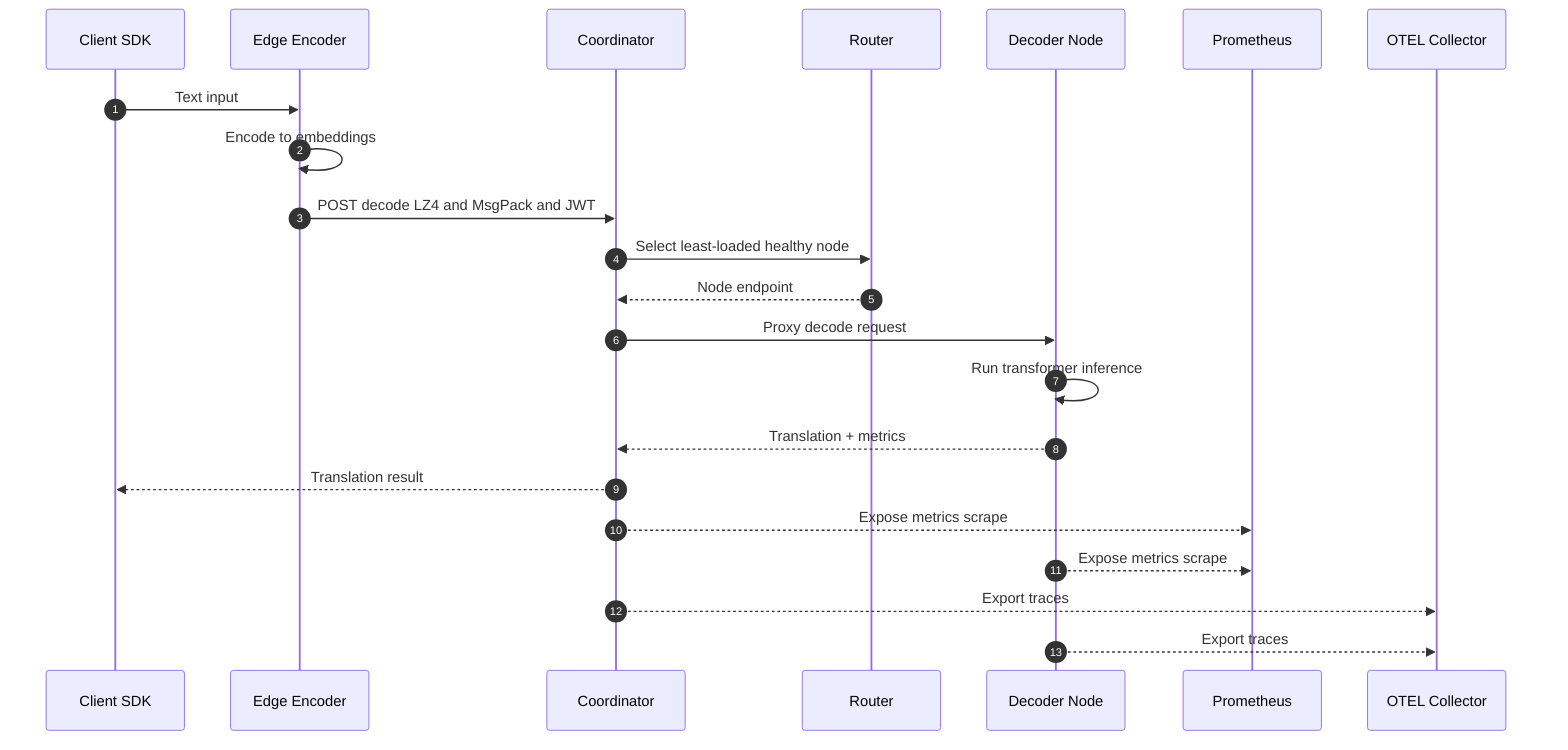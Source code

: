 sequenceDiagram
    autonumber
    participant SDK as Client SDK
    participant ENC as Edge Encoder
    participant COORD as Coordinator
    participant RT as Router
    participant DN as Decoder Node
    participant PM as Prometheus
    participant OT as OTEL Collector

    SDK->>ENC: Text input
    ENC->>ENC: Encode to embeddings
    ENC->>COORD: POST decode LZ4 and MsgPack and JWT
    COORD->>RT: Select least-loaded healthy node
    RT-->>COORD: Node endpoint
    COORD->>DN: Proxy decode request
    DN->>DN: Run transformer inference
    DN-->>COORD: Translation + metrics
    COORD-->>SDK: Translation result
    COORD-->>PM: Expose metrics scrape
    DN-->>PM: Expose metrics scrape
    COORD-->>OT: Export traces
    DN-->>OT: Export traces